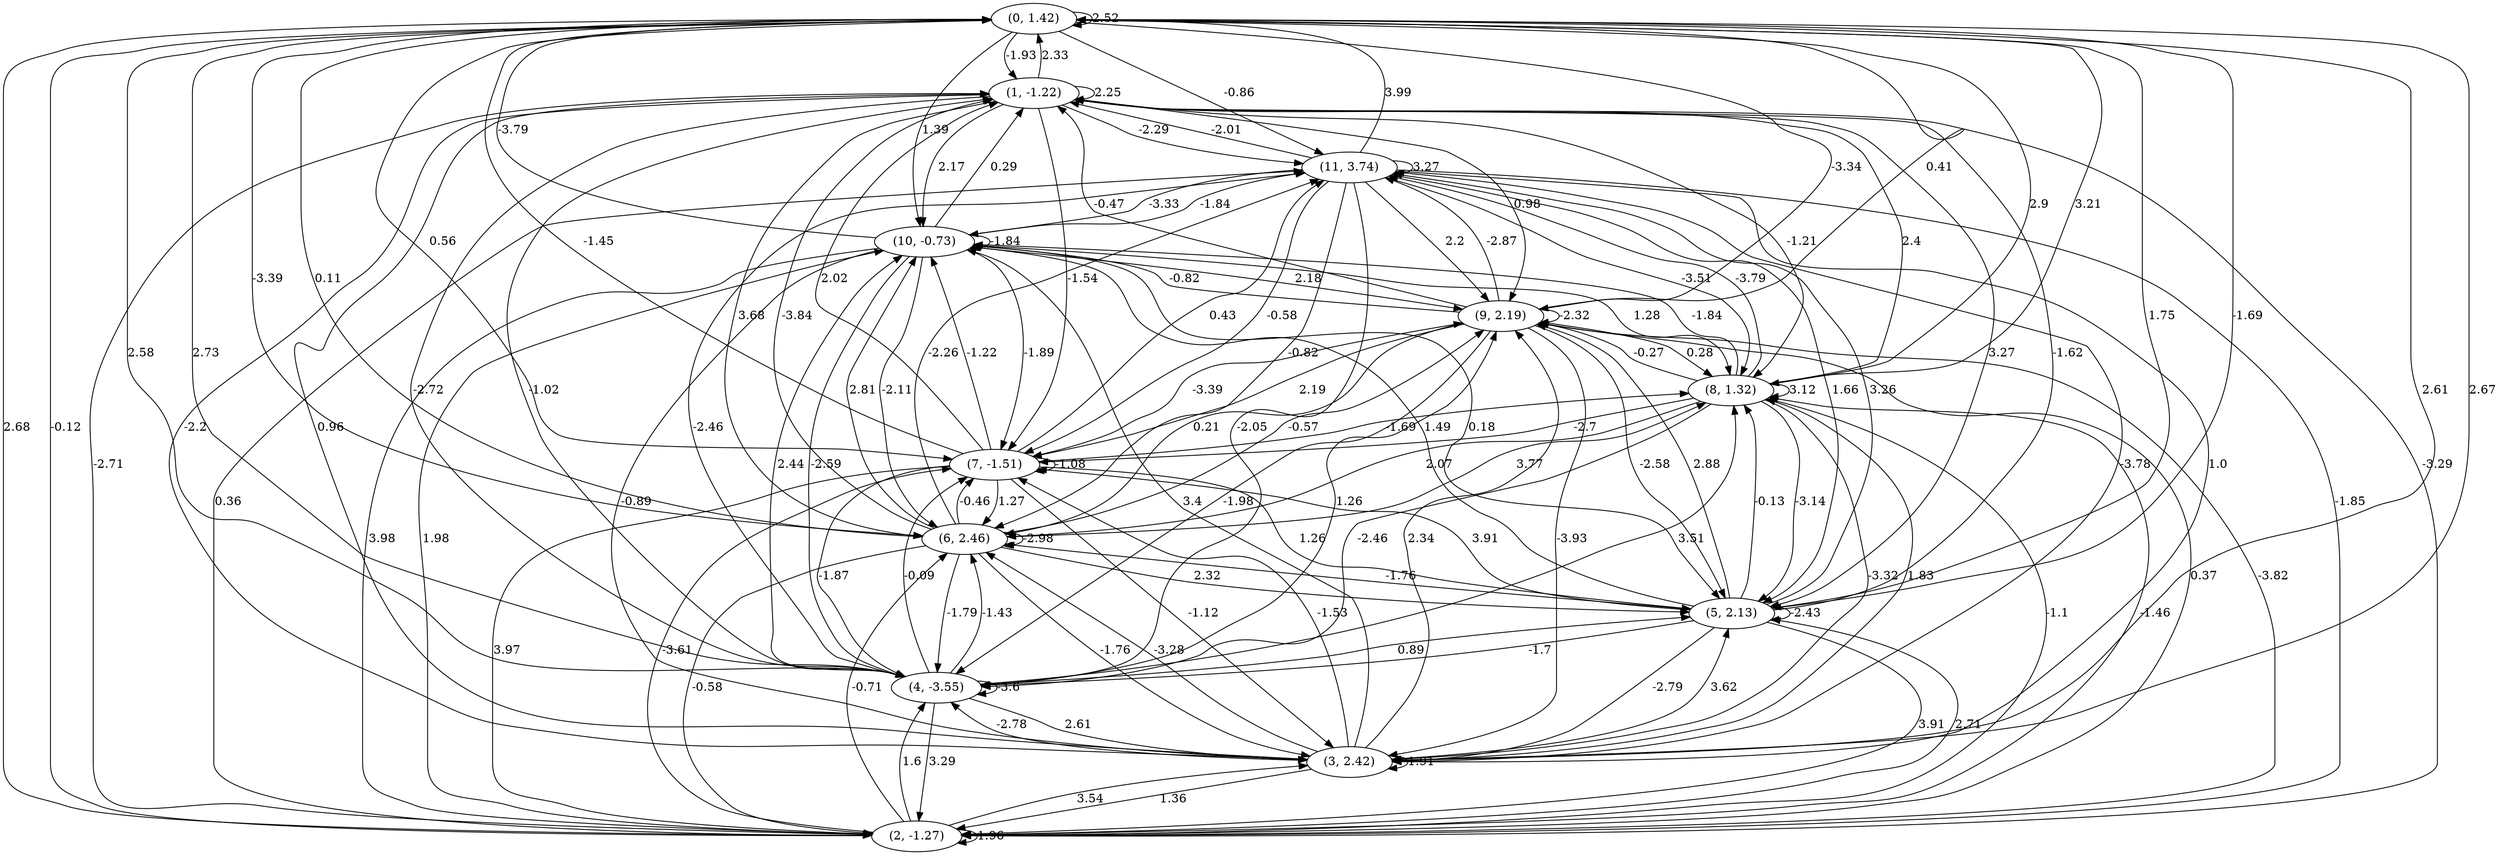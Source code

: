 digraph {
    0 [ label = "(0, 1.42)" ]
    1 [ label = "(1, -1.22)" ]
    2 [ label = "(2, -1.27)" ]
    3 [ label = "(3, 2.42)" ]
    4 [ label = "(4, -3.55)" ]
    5 [ label = "(5, 2.13)" ]
    6 [ label = "(6, 2.46)" ]
    7 [ label = "(7, -1.51)" ]
    8 [ label = "(8, 1.32)" ]
    9 [ label = "(9, 2.19)" ]
    10 [ label = "(10, -0.73)" ]
    11 [ label = "(11, 3.74)" ]
    0 -> 0 [ label = "2.52" ]
    1 -> 1 [ label = "2.25" ]
    2 -> 2 [ label = "1.96" ]
    3 -> 3 [ label = "1.91" ]
    4 -> 4 [ label = "-3.6" ]
    5 -> 5 [ label = "-2.43" ]
    6 -> 6 [ label = "-2.98" ]
    7 -> 7 [ label = "-1.08" ]
    8 -> 8 [ label = "3.12" ]
    9 -> 9 [ label = "-2.32" ]
    10 -> 10 [ label = "-1.84" ]
    11 -> 11 [ label = "3.27" ]
    1 -> 0 [ label = "2.33" ]
    2 -> 0 [ label = "-0.12" ]
    3 -> 0 [ label = "2.67" ]
    4 -> 0 [ label = "2.73" ]
    5 -> 0 [ label = "-1.69" ]
    6 -> 0 [ label = "0.11" ]
    7 -> 0 [ label = "-1.45" ]
    8 -> 0 [ label = "3.21" ]
    9 -> 0 [ label = "0.41" ]
    10 -> 0 [ label = "-3.79" ]
    11 -> 0 [ label = "3.99" ]
    0 -> 1 [ label = "-1.93" ]
    2 -> 1 [ label = "-2.71" ]
    3 -> 1 [ label = "0.96" ]
    4 -> 1 [ label = "-1.02" ]
    5 -> 1 [ label = "-1.62" ]
    6 -> 1 [ label = "-3.84" ]
    7 -> 1 [ label = "2.02" ]
    8 -> 1 [ label = "2.4" ]
    9 -> 1 [ label = "-0.47" ]
    10 -> 1 [ label = "0.29" ]
    11 -> 1 [ label = "-2.01" ]
    0 -> 2 [ label = "2.68" ]
    1 -> 2 [ label = "-3.29" ]
    3 -> 2 [ label = "1.36" ]
    4 -> 2 [ label = "3.29" ]
    5 -> 2 [ label = "3.91" ]
    6 -> 2 [ label = "-0.58" ]
    7 -> 2 [ label = "3.97" ]
    8 -> 2 [ label = "-1.1" ]
    9 -> 2 [ label = "0.37" ]
    10 -> 2 [ label = "3.98" ]
    11 -> 2 [ label = "-1.85" ]
    0 -> 3 [ label = "2.61" ]
    1 -> 3 [ label = "-2.2" ]
    2 -> 3 [ label = "3.54" ]
    4 -> 3 [ label = "2.61" ]
    5 -> 3 [ label = "-2.79" ]
    6 -> 3 [ label = "-1.76" ]
    7 -> 3 [ label = "-1.12" ]
    8 -> 3 [ label = "-3.32" ]
    9 -> 3 [ label = "-3.93" ]
    10 -> 3 [ label = "-0.89" ]
    11 -> 3 [ label = "1.0" ]
    0 -> 4 [ label = "2.58" ]
    1 -> 4 [ label = "-2.72" ]
    2 -> 4 [ label = "1.6" ]
    3 -> 4 [ label = "-2.78" ]
    5 -> 4 [ label = "-1.7" ]
    6 -> 4 [ label = "-1.79" ]
    7 -> 4 [ label = "-1.87" ]
    8 -> 4 [ label = "-2.46" ]
    9 -> 4 [ label = "-1.98" ]
    10 -> 4 [ label = "-2.59" ]
    11 -> 4 [ label = "-2.05" ]
    0 -> 5 [ label = "1.75" ]
    1 -> 5 [ label = "3.27" ]
    2 -> 5 [ label = "2.71" ]
    3 -> 5 [ label = "3.62" ]
    4 -> 5 [ label = "0.89" ]
    6 -> 5 [ label = "2.32" ]
    7 -> 5 [ label = "1.26" ]
    8 -> 5 [ label = "-3.14" ]
    9 -> 5 [ label = "-2.58" ]
    10 -> 5 [ label = "0.18" ]
    11 -> 5 [ label = "1.66" ]
    0 -> 6 [ label = "-3.39" ]
    1 -> 6 [ label = "3.68" ]
    2 -> 6 [ label = "-0.71" ]
    3 -> 6 [ label = "-3.28" ]
    4 -> 6 [ label = "-1.43" ]
    5 -> 6 [ label = "-1.76" ]
    7 -> 6 [ label = "1.27" ]
    8 -> 6 [ label = "2.07" ]
    9 -> 6 [ label = "0.21" ]
    10 -> 6 [ label = "-2.11" ]
    11 -> 6 [ label = "-0.82" ]
    0 -> 7 [ label = "0.56" ]
    1 -> 7 [ label = "-1.54" ]
    2 -> 7 [ label = "-3.61" ]
    3 -> 7 [ label = "-1.53" ]
    4 -> 7 [ label = "-0.09" ]
    5 -> 7 [ label = "3.91" ]
    6 -> 7 [ label = "-0.46" ]
    8 -> 7 [ label = "-2.7" ]
    9 -> 7 [ label = "2.19" ]
    10 -> 7 [ label = "-1.89" ]
    11 -> 7 [ label = "-0.58" ]
    0 -> 8 [ label = "2.9" ]
    1 -> 8 [ label = "-1.21" ]
    2 -> 8 [ label = "-1.46" ]
    3 -> 8 [ label = "1.83" ]
    4 -> 8 [ label = "3.51" ]
    5 -> 8 [ label = "-0.13" ]
    6 -> 8 [ label = "3.77" ]
    7 -> 8 [ label = "-1.69" ]
    9 -> 8 [ label = "0.28" ]
    10 -> 8 [ label = "1.28" ]
    11 -> 8 [ label = "-3.51" ]
    0 -> 9 [ label = "-3.34" ]
    1 -> 9 [ label = "0.98" ]
    2 -> 9 [ label = "-3.82" ]
    3 -> 9 [ label = "2.34" ]
    4 -> 9 [ label = "1.26" ]
    5 -> 9 [ label = "2.88" ]
    6 -> 9 [ label = "-0.57" ]
    7 -> 9 [ label = "-3.39" ]
    8 -> 9 [ label = "-0.27" ]
    10 -> 9 [ label = "2.18" ]
    11 -> 9 [ label = "2.2" ]
    0 -> 10 [ label = "1.39" ]
    1 -> 10 [ label = "2.17" ]
    2 -> 10 [ label = "1.98" ]
    3 -> 10 [ label = "3.4" ]
    4 -> 10 [ label = "2.44" ]
    5 -> 10 [ label = "1.49" ]
    6 -> 10 [ label = "2.81" ]
    7 -> 10 [ label = "-1.22" ]
    8 -> 10 [ label = "-1.84" ]
    9 -> 10 [ label = "-0.82" ]
    11 -> 10 [ label = "-3.33" ]
    0 -> 11 [ label = "-0.86" ]
    1 -> 11 [ label = "-2.29" ]
    2 -> 11 [ label = "0.36" ]
    3 -> 11 [ label = "-3.78" ]
    4 -> 11 [ label = "-2.46" ]
    5 -> 11 [ label = "3.26" ]
    6 -> 11 [ label = "-2.26" ]
    7 -> 11 [ label = "0.43" ]
    8 -> 11 [ label = "-3.79" ]
    9 -> 11 [ label = "-2.87" ]
    10 -> 11 [ label = "-1.84" ]
}

